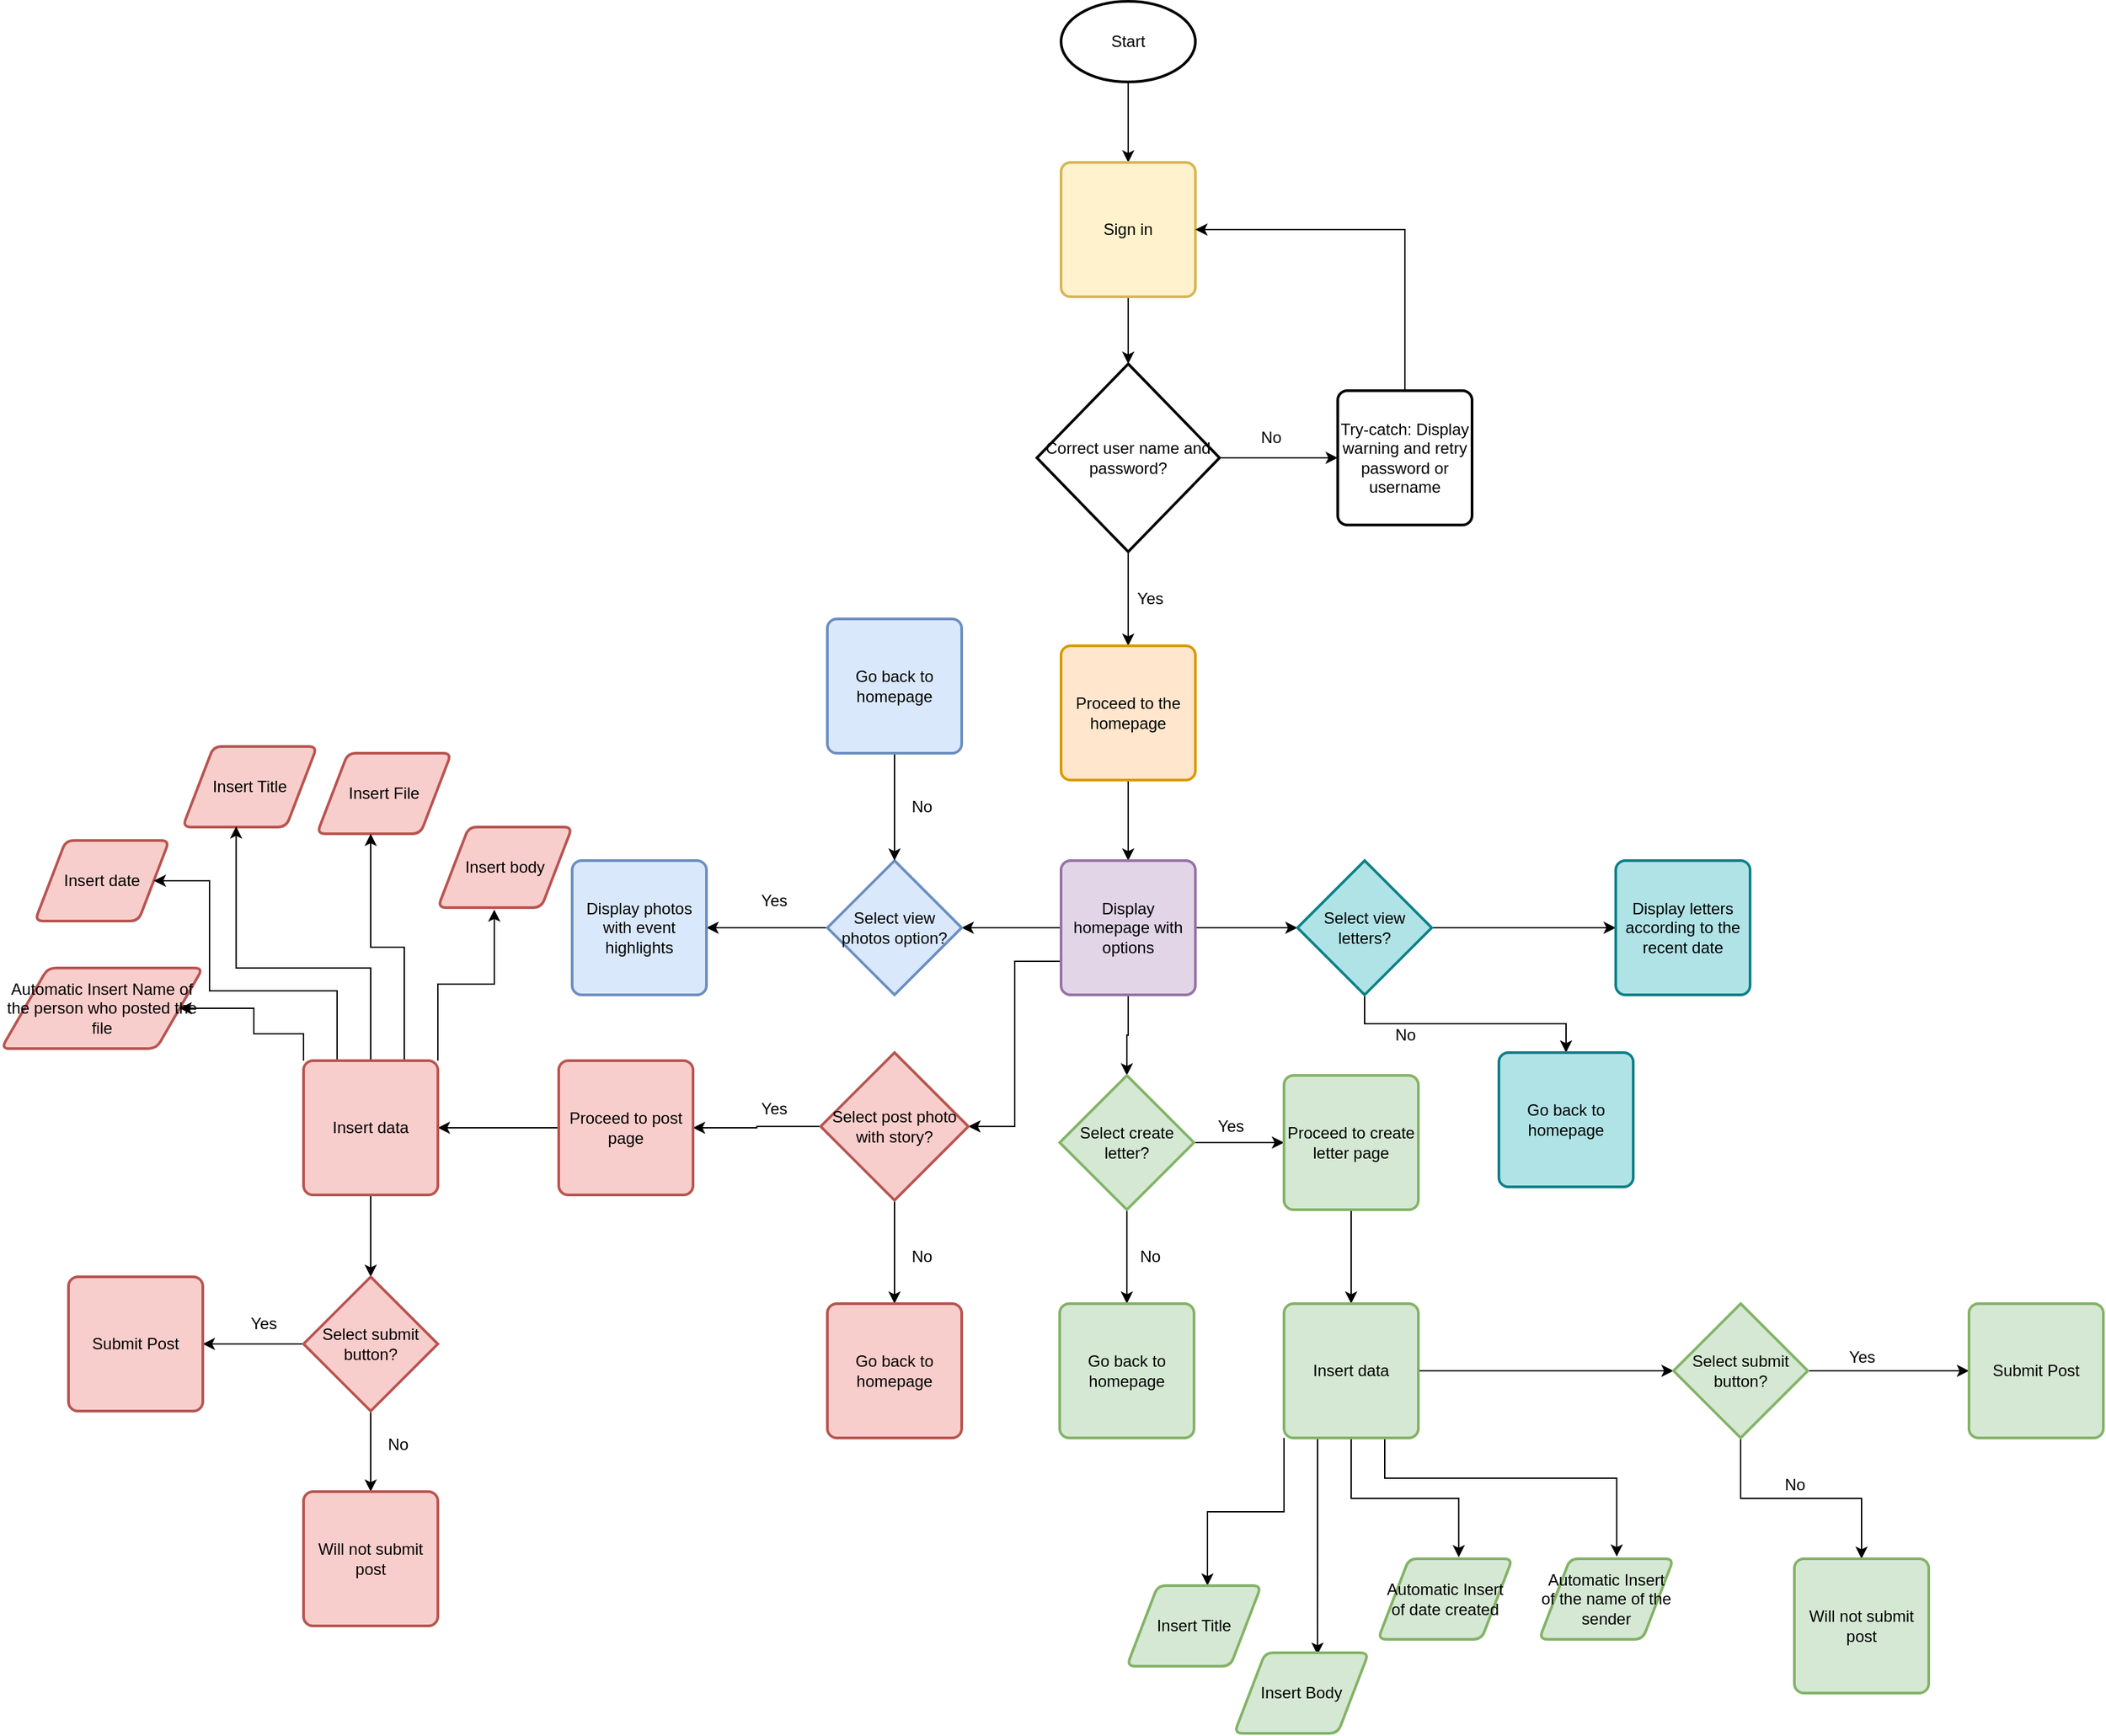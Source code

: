 <mxfile version="20.7.4" type="device"><diagram id="C5RBs43oDa-KdzZeNtuy" name="Page-1"><mxGraphModel dx="2806" dy="747" grid="1" gridSize="10" guides="1" tooltips="1" connect="1" arrows="1" fold="1" page="1" pageScale="1" pageWidth="827" pageHeight="1169" math="0" shadow="0"><root><mxCell id="WIyWlLk6GJQsqaUBKTNV-0"/><mxCell id="WIyWlLk6GJQsqaUBKTNV-1" parent="WIyWlLk6GJQsqaUBKTNV-0"/><mxCell id="mSOcQfC5dbpHCClWvPIY-2" style="edgeStyle=orthogonalEdgeStyle;rounded=0;orthogonalLoop=1;jettySize=auto;html=1;" parent="WIyWlLk6GJQsqaUBKTNV-1" source="mSOcQfC5dbpHCClWvPIY-0" target="mSOcQfC5dbpHCClWvPIY-1" edge="1"><mxGeometry relative="1" as="geometry"/></mxCell><mxCell id="mSOcQfC5dbpHCClWvPIY-0" value="Start" style="strokeWidth=2;html=1;shape=mxgraph.flowchart.start_1;whiteSpace=wrap;" parent="WIyWlLk6GJQsqaUBKTNV-1" vertex="1"><mxGeometry x="314" y="120" width="100" height="60" as="geometry"/></mxCell><mxCell id="mSOcQfC5dbpHCClWvPIY-4" style="edgeStyle=orthogonalEdgeStyle;rounded=0;orthogonalLoop=1;jettySize=auto;html=1;entryX=0.5;entryY=0;entryDx=0;entryDy=0;entryPerimeter=0;" parent="WIyWlLk6GJQsqaUBKTNV-1" source="mSOcQfC5dbpHCClWvPIY-1" target="mSOcQfC5dbpHCClWvPIY-3" edge="1"><mxGeometry relative="1" as="geometry"/></mxCell><mxCell id="mSOcQfC5dbpHCClWvPIY-1" value="Sign in" style="rounded=1;whiteSpace=wrap;html=1;absoluteArcSize=1;arcSize=14;strokeWidth=2;fillColor=#fff2cc;strokeColor=#d6b656;" parent="WIyWlLk6GJQsqaUBKTNV-1" vertex="1"><mxGeometry x="314" y="240" width="100" height="100" as="geometry"/></mxCell><mxCell id="mSOcQfC5dbpHCClWvPIY-9" style="edgeStyle=orthogonalEdgeStyle;rounded=0;orthogonalLoop=1;jettySize=auto;html=1;exitX=1;exitY=0.5;exitDx=0;exitDy=0;exitPerimeter=0;entryX=0;entryY=0.5;entryDx=0;entryDy=0;" parent="WIyWlLk6GJQsqaUBKTNV-1" source="mSOcQfC5dbpHCClWvPIY-3" target="mSOcQfC5dbpHCClWvPIY-8" edge="1"><mxGeometry relative="1" as="geometry"/></mxCell><mxCell id="mSOcQfC5dbpHCClWvPIY-14" style="edgeStyle=orthogonalEdgeStyle;rounded=0;orthogonalLoop=1;jettySize=auto;html=1;exitX=0.5;exitY=1;exitDx=0;exitDy=0;exitPerimeter=0;entryX=0.5;entryY=0;entryDx=0;entryDy=0;" parent="WIyWlLk6GJQsqaUBKTNV-1" source="mSOcQfC5dbpHCClWvPIY-3" target="mSOcQfC5dbpHCClWvPIY-5" edge="1"><mxGeometry relative="1" as="geometry"/></mxCell><mxCell id="mSOcQfC5dbpHCClWvPIY-3" value="Correct user name and password?" style="strokeWidth=2;html=1;shape=mxgraph.flowchart.decision;whiteSpace=wrap;" parent="WIyWlLk6GJQsqaUBKTNV-1" vertex="1"><mxGeometry x="296" y="390" width="136" height="140" as="geometry"/></mxCell><mxCell id="mSOcQfC5dbpHCClWvPIY-12" style="edgeStyle=orthogonalEdgeStyle;rounded=0;orthogonalLoop=1;jettySize=auto;html=1;exitX=0.5;exitY=1;exitDx=0;exitDy=0;" parent="WIyWlLk6GJQsqaUBKTNV-1" source="mSOcQfC5dbpHCClWvPIY-5" target="mSOcQfC5dbpHCClWvPIY-11" edge="1"><mxGeometry relative="1" as="geometry"/></mxCell><mxCell id="mSOcQfC5dbpHCClWvPIY-5" value="Proceed to the homepage" style="rounded=1;whiteSpace=wrap;html=1;absoluteArcSize=1;arcSize=14;strokeWidth=2;fillColor=#ffe6cc;strokeColor=#d79b00;" parent="WIyWlLk6GJQsqaUBKTNV-1" vertex="1"><mxGeometry x="314" y="600" width="100" height="100" as="geometry"/></mxCell><mxCell id="mSOcQfC5dbpHCClWvPIY-7" value="Yes" style="text;html=1;align=center;verticalAlign=middle;resizable=0;points=[];autosize=1;strokeColor=none;fillColor=none;" parent="WIyWlLk6GJQsqaUBKTNV-1" vertex="1"><mxGeometry x="360" y="550" width="40" height="30" as="geometry"/></mxCell><mxCell id="mSOcQfC5dbpHCClWvPIY-13" style="edgeStyle=orthogonalEdgeStyle;rounded=0;orthogonalLoop=1;jettySize=auto;html=1;exitX=0.5;exitY=0;exitDx=0;exitDy=0;entryX=1;entryY=0.5;entryDx=0;entryDy=0;" parent="WIyWlLk6GJQsqaUBKTNV-1" source="mSOcQfC5dbpHCClWvPIY-8" target="mSOcQfC5dbpHCClWvPIY-1" edge="1"><mxGeometry relative="1" as="geometry"/></mxCell><mxCell id="mSOcQfC5dbpHCClWvPIY-8" value="Try-catch: Display warning and retry password or username" style="rounded=1;whiteSpace=wrap;html=1;absoluteArcSize=1;arcSize=14;strokeWidth=2;" parent="WIyWlLk6GJQsqaUBKTNV-1" vertex="1"><mxGeometry x="520" y="410" width="100" height="100" as="geometry"/></mxCell><mxCell id="mSOcQfC5dbpHCClWvPIY-10" value="No" style="text;html=1;align=center;verticalAlign=middle;resizable=0;points=[];autosize=1;strokeColor=none;fillColor=none;" parent="WIyWlLk6GJQsqaUBKTNV-1" vertex="1"><mxGeometry x="450" y="430" width="40" height="30" as="geometry"/></mxCell><mxCell id="mSOcQfC5dbpHCClWvPIY-19" style="edgeStyle=orthogonalEdgeStyle;rounded=0;orthogonalLoop=1;jettySize=auto;html=1;exitX=0;exitY=0.5;exitDx=0;exitDy=0;entryX=1;entryY=0.5;entryDx=0;entryDy=0;entryPerimeter=0;" parent="WIyWlLk6GJQsqaUBKTNV-1" source="mSOcQfC5dbpHCClWvPIY-11" target="mSOcQfC5dbpHCClWvPIY-15" edge="1"><mxGeometry relative="1" as="geometry"/></mxCell><mxCell id="JZwuylNFvFarmTApCHRh-3" style="edgeStyle=orthogonalEdgeStyle;rounded=0;orthogonalLoop=1;jettySize=auto;html=1;exitX=0;exitY=0.75;exitDx=0;exitDy=0;entryX=1;entryY=0.5;entryDx=0;entryDy=0;entryPerimeter=0;" edge="1" parent="WIyWlLk6GJQsqaUBKTNV-1" source="mSOcQfC5dbpHCClWvPIY-11" target="JZwuylNFvFarmTApCHRh-1"><mxGeometry relative="1" as="geometry"/></mxCell><mxCell id="JZwuylNFvFarmTApCHRh-41" style="edgeStyle=orthogonalEdgeStyle;rounded=0;orthogonalLoop=1;jettySize=auto;html=1;exitX=0.5;exitY=1;exitDx=0;exitDy=0;entryX=0.5;entryY=0;entryDx=0;entryDy=0;entryPerimeter=0;" edge="1" parent="WIyWlLk6GJQsqaUBKTNV-1" source="mSOcQfC5dbpHCClWvPIY-11" target="JZwuylNFvFarmTApCHRh-39"><mxGeometry relative="1" as="geometry"/></mxCell><mxCell id="JZwuylNFvFarmTApCHRh-67" style="edgeStyle=orthogonalEdgeStyle;rounded=0;orthogonalLoop=1;jettySize=auto;html=1;exitX=1;exitY=0.75;exitDx=0;exitDy=0;entryX=0;entryY=0.5;entryDx=0;entryDy=0;entryPerimeter=0;" edge="1" parent="WIyWlLk6GJQsqaUBKTNV-1" source="mSOcQfC5dbpHCClWvPIY-11" target="JZwuylNFvFarmTApCHRh-66"><mxGeometry relative="1" as="geometry"><Array as="points"><mxPoint x="414" y="810"/><mxPoint x="480" y="810"/></Array></mxGeometry></mxCell><mxCell id="mSOcQfC5dbpHCClWvPIY-11" value="Display homepage with options" style="rounded=1;whiteSpace=wrap;html=1;absoluteArcSize=1;arcSize=14;strokeWidth=2;fillColor=#e1d5e7;strokeColor=#9673a6;" parent="WIyWlLk6GJQsqaUBKTNV-1" vertex="1"><mxGeometry x="314" y="760" width="100" height="100" as="geometry"/></mxCell><mxCell id="mSOcQfC5dbpHCClWvPIY-18" style="edgeStyle=orthogonalEdgeStyle;rounded=0;orthogonalLoop=1;jettySize=auto;html=1;exitX=0;exitY=0.5;exitDx=0;exitDy=0;exitPerimeter=0;entryX=1;entryY=0.5;entryDx=0;entryDy=0;" parent="WIyWlLk6GJQsqaUBKTNV-1" source="mSOcQfC5dbpHCClWvPIY-15" target="mSOcQfC5dbpHCClWvPIY-17" edge="1"><mxGeometry relative="1" as="geometry"/></mxCell><mxCell id="mSOcQfC5dbpHCClWvPIY-15" value="Select view photos option?" style="strokeWidth=2;html=1;shape=mxgraph.flowchart.decision;whiteSpace=wrap;fillColor=#dae8fc;strokeColor=#6c8ebf;" parent="WIyWlLk6GJQsqaUBKTNV-1" vertex="1"><mxGeometry x="140" y="760" width="100" height="100" as="geometry"/></mxCell><mxCell id="mSOcQfC5dbpHCClWvPIY-17" value="Display photos with event highlights" style="rounded=1;whiteSpace=wrap;html=1;absoluteArcSize=1;arcSize=14;strokeWidth=2;fillColor=#dae8fc;strokeColor=#6c8ebf;" parent="WIyWlLk6GJQsqaUBKTNV-1" vertex="1"><mxGeometry x="-50" y="760" width="100" height="100" as="geometry"/></mxCell><mxCell id="mSOcQfC5dbpHCClWvPIY-21" style="edgeStyle=orthogonalEdgeStyle;rounded=0;orthogonalLoop=1;jettySize=auto;html=1;entryX=0.5;entryY=0;entryDx=0;entryDy=0;entryPerimeter=0;" parent="WIyWlLk6GJQsqaUBKTNV-1" source="mSOcQfC5dbpHCClWvPIY-20" target="mSOcQfC5dbpHCClWvPIY-15" edge="1"><mxGeometry relative="1" as="geometry"/></mxCell><mxCell id="mSOcQfC5dbpHCClWvPIY-20" value="Go back to homepage" style="rounded=1;whiteSpace=wrap;html=1;absoluteArcSize=1;arcSize=14;strokeWidth=2;fillColor=#dae8fc;strokeColor=#6c8ebf;" parent="WIyWlLk6GJQsqaUBKTNV-1" vertex="1"><mxGeometry x="140" y="580" width="100" height="100" as="geometry"/></mxCell><mxCell id="mSOcQfC5dbpHCClWvPIY-22" value="No" style="text;html=1;align=center;verticalAlign=middle;resizable=0;points=[];autosize=1;strokeColor=none;fillColor=none;" parent="WIyWlLk6GJQsqaUBKTNV-1" vertex="1"><mxGeometry x="190" y="705" width="40" height="30" as="geometry"/></mxCell><mxCell id="mSOcQfC5dbpHCClWvPIY-23" value="Yes" style="text;html=1;align=center;verticalAlign=middle;resizable=0;points=[];autosize=1;strokeColor=none;fillColor=none;" parent="WIyWlLk6GJQsqaUBKTNV-1" vertex="1"><mxGeometry x="80" y="775" width="40" height="30" as="geometry"/></mxCell><mxCell id="JZwuylNFvFarmTApCHRh-5" style="edgeStyle=orthogonalEdgeStyle;rounded=0;orthogonalLoop=1;jettySize=auto;html=1;" edge="1" parent="WIyWlLk6GJQsqaUBKTNV-1" source="JZwuylNFvFarmTApCHRh-1" target="JZwuylNFvFarmTApCHRh-4"><mxGeometry relative="1" as="geometry"/></mxCell><mxCell id="JZwuylNFvFarmTApCHRh-7" style="edgeStyle=orthogonalEdgeStyle;rounded=0;orthogonalLoop=1;jettySize=auto;html=1;entryX=0.5;entryY=0;entryDx=0;entryDy=0;" edge="1" parent="WIyWlLk6GJQsqaUBKTNV-1" source="JZwuylNFvFarmTApCHRh-1" target="JZwuylNFvFarmTApCHRh-6"><mxGeometry relative="1" as="geometry"/></mxCell><mxCell id="JZwuylNFvFarmTApCHRh-1" value="Select post photo with story?" style="strokeWidth=2;html=1;shape=mxgraph.flowchart.decision;whiteSpace=wrap;fillColor=#f8cecc;strokeColor=#b85450;" vertex="1" parent="WIyWlLk6GJQsqaUBKTNV-1"><mxGeometry x="135" y="903" width="110" height="110" as="geometry"/></mxCell><mxCell id="JZwuylNFvFarmTApCHRh-22" style="edgeStyle=orthogonalEdgeStyle;rounded=0;orthogonalLoop=1;jettySize=auto;html=1;" edge="1" parent="WIyWlLk6GJQsqaUBKTNV-1" source="JZwuylNFvFarmTApCHRh-4" target="JZwuylNFvFarmTApCHRh-21"><mxGeometry relative="1" as="geometry"/></mxCell><mxCell id="JZwuylNFvFarmTApCHRh-4" value="Proceed to post page" style="rounded=1;whiteSpace=wrap;html=1;absoluteArcSize=1;arcSize=14;strokeWidth=2;fillColor=#f8cecc;strokeColor=#b85450;" vertex="1" parent="WIyWlLk6GJQsqaUBKTNV-1"><mxGeometry x="-60" y="909" width="100" height="100" as="geometry"/></mxCell><mxCell id="JZwuylNFvFarmTApCHRh-6" value="Go back to homepage" style="rounded=1;whiteSpace=wrap;html=1;absoluteArcSize=1;arcSize=14;strokeWidth=2;fillColor=#f8cecc;strokeColor=#b85450;" vertex="1" parent="WIyWlLk6GJQsqaUBKTNV-1"><mxGeometry x="140" y="1090" width="100" height="100" as="geometry"/></mxCell><mxCell id="JZwuylNFvFarmTApCHRh-8" value="Yes" style="text;html=1;align=center;verticalAlign=middle;resizable=0;points=[];autosize=1;strokeColor=none;fillColor=none;" vertex="1" parent="WIyWlLk6GJQsqaUBKTNV-1"><mxGeometry x="80" y="930" width="40" height="30" as="geometry"/></mxCell><mxCell id="JZwuylNFvFarmTApCHRh-9" value="No" style="text;html=1;align=center;verticalAlign=middle;resizable=0;points=[];autosize=1;strokeColor=none;fillColor=none;" vertex="1" parent="WIyWlLk6GJQsqaUBKTNV-1"><mxGeometry x="190" y="1040" width="40" height="30" as="geometry"/></mxCell><mxCell id="JZwuylNFvFarmTApCHRh-10" value="Insert Title" style="shape=parallelogram;html=1;strokeWidth=2;perimeter=parallelogramPerimeter;whiteSpace=wrap;rounded=1;arcSize=12;size=0.23;fillColor=#f8cecc;strokeColor=#b85450;" vertex="1" parent="WIyWlLk6GJQsqaUBKTNV-1"><mxGeometry x="-340" y="675" width="100" height="60" as="geometry"/></mxCell><mxCell id="JZwuylNFvFarmTApCHRh-13" value="Insert File" style="shape=parallelogram;html=1;strokeWidth=2;perimeter=parallelogramPerimeter;whiteSpace=wrap;rounded=1;arcSize=12;size=0.23;fillColor=#f8cecc;strokeColor=#b85450;" vertex="1" parent="WIyWlLk6GJQsqaUBKTNV-1"><mxGeometry x="-240" y="680" width="100" height="60" as="geometry"/></mxCell><mxCell id="JZwuylNFvFarmTApCHRh-15" value="Insert body" style="shape=parallelogram;html=1;strokeWidth=2;perimeter=parallelogramPerimeter;whiteSpace=wrap;rounded=1;arcSize=12;size=0.23;fillColor=#f8cecc;strokeColor=#b85450;" vertex="1" parent="WIyWlLk6GJQsqaUBKTNV-1"><mxGeometry x="-150" y="735" width="100" height="60" as="geometry"/></mxCell><mxCell id="JZwuylNFvFarmTApCHRh-17" value="Insert date" style="shape=parallelogram;html=1;strokeWidth=2;perimeter=parallelogramPerimeter;whiteSpace=wrap;rounded=1;arcSize=12;size=0.23;fillColor=#f8cecc;strokeColor=#b85450;" vertex="1" parent="WIyWlLk6GJQsqaUBKTNV-1"><mxGeometry x="-450" y="745" width="100" height="60" as="geometry"/></mxCell><mxCell id="JZwuylNFvFarmTApCHRh-19" value="Automatic Insert Name of the person who posted the file" style="shape=parallelogram;html=1;strokeWidth=2;perimeter=parallelogramPerimeter;whiteSpace=wrap;rounded=1;arcSize=12;size=0.23;fillColor=#f8cecc;strokeColor=#b85450;" vertex="1" parent="WIyWlLk6GJQsqaUBKTNV-1"><mxGeometry x="-475" y="840" width="150" height="60" as="geometry"/></mxCell><mxCell id="JZwuylNFvFarmTApCHRh-25" style="edgeStyle=orthogonalEdgeStyle;rounded=0;orthogonalLoop=1;jettySize=auto;html=1;exitX=0.5;exitY=0;exitDx=0;exitDy=0;entryX=0.398;entryY=0.992;entryDx=0;entryDy=0;entryPerimeter=0;" edge="1" parent="WIyWlLk6GJQsqaUBKTNV-1" source="JZwuylNFvFarmTApCHRh-21" target="JZwuylNFvFarmTApCHRh-10"><mxGeometry relative="1" as="geometry"><mxPoint x="-300" y="740" as="targetPoint"/><Array as="points"><mxPoint x="-200" y="840"/><mxPoint x="-300" y="840"/></Array></mxGeometry></mxCell><mxCell id="JZwuylNFvFarmTApCHRh-26" style="edgeStyle=orthogonalEdgeStyle;rounded=0;orthogonalLoop=1;jettySize=auto;html=1;exitX=0.75;exitY=0;exitDx=0;exitDy=0;entryX=0.4;entryY=1;entryDx=0;entryDy=0;entryPerimeter=0;" edge="1" parent="WIyWlLk6GJQsqaUBKTNV-1" source="JZwuylNFvFarmTApCHRh-21" target="JZwuylNFvFarmTApCHRh-13"><mxGeometry relative="1" as="geometry"/></mxCell><mxCell id="JZwuylNFvFarmTApCHRh-28" style="edgeStyle=orthogonalEdgeStyle;rounded=0;orthogonalLoop=1;jettySize=auto;html=1;exitX=1;exitY=0;exitDx=0;exitDy=0;entryX=0.42;entryY=1.024;entryDx=0;entryDy=0;entryPerimeter=0;" edge="1" parent="WIyWlLk6GJQsqaUBKTNV-1" source="JZwuylNFvFarmTApCHRh-21" target="JZwuylNFvFarmTApCHRh-15"><mxGeometry relative="1" as="geometry"/></mxCell><mxCell id="JZwuylNFvFarmTApCHRh-29" style="edgeStyle=orthogonalEdgeStyle;rounded=0;orthogonalLoop=1;jettySize=auto;html=1;exitX=0.25;exitY=0;exitDx=0;exitDy=0;entryX=1;entryY=0.5;entryDx=0;entryDy=0;" edge="1" parent="WIyWlLk6GJQsqaUBKTNV-1" source="JZwuylNFvFarmTApCHRh-21" target="JZwuylNFvFarmTApCHRh-17"><mxGeometry relative="1" as="geometry"><Array as="points"><mxPoint x="-225" y="857"/><mxPoint x="-320" y="857"/><mxPoint x="-320" y="775"/></Array></mxGeometry></mxCell><mxCell id="JZwuylNFvFarmTApCHRh-30" style="edgeStyle=orthogonalEdgeStyle;rounded=0;orthogonalLoop=1;jettySize=auto;html=1;exitX=0;exitY=0;exitDx=0;exitDy=0;entryX=1;entryY=0.5;entryDx=0;entryDy=0;" edge="1" parent="WIyWlLk6GJQsqaUBKTNV-1" source="JZwuylNFvFarmTApCHRh-21" target="JZwuylNFvFarmTApCHRh-19"><mxGeometry relative="1" as="geometry"><Array as="points"><mxPoint x="-250" y="889"/><mxPoint x="-287" y="889"/><mxPoint x="-287" y="870"/></Array></mxGeometry></mxCell><mxCell id="JZwuylNFvFarmTApCHRh-32" style="edgeStyle=orthogonalEdgeStyle;rounded=0;orthogonalLoop=1;jettySize=auto;html=1;exitX=0.5;exitY=1;exitDx=0;exitDy=0;entryX=0.5;entryY=0;entryDx=0;entryDy=0;entryPerimeter=0;" edge="1" parent="WIyWlLk6GJQsqaUBKTNV-1" source="JZwuylNFvFarmTApCHRh-21" target="JZwuylNFvFarmTApCHRh-31"><mxGeometry relative="1" as="geometry"/></mxCell><mxCell id="JZwuylNFvFarmTApCHRh-21" value="Insert data" style="rounded=1;whiteSpace=wrap;html=1;absoluteArcSize=1;arcSize=14;strokeWidth=2;fillColor=#f8cecc;strokeColor=#b85450;" vertex="1" parent="WIyWlLk6GJQsqaUBKTNV-1"><mxGeometry x="-250" y="909" width="100" height="100" as="geometry"/></mxCell><mxCell id="JZwuylNFvFarmTApCHRh-34" style="edgeStyle=orthogonalEdgeStyle;rounded=0;orthogonalLoop=1;jettySize=auto;html=1;exitX=0;exitY=0.5;exitDx=0;exitDy=0;exitPerimeter=0;entryX=1;entryY=0.5;entryDx=0;entryDy=0;" edge="1" parent="WIyWlLk6GJQsqaUBKTNV-1" source="JZwuylNFvFarmTApCHRh-31" target="JZwuylNFvFarmTApCHRh-33"><mxGeometry relative="1" as="geometry"/></mxCell><mxCell id="JZwuylNFvFarmTApCHRh-37" style="edgeStyle=orthogonalEdgeStyle;rounded=0;orthogonalLoop=1;jettySize=auto;html=1;exitX=0.5;exitY=1;exitDx=0;exitDy=0;exitPerimeter=0;entryX=0.5;entryY=0;entryDx=0;entryDy=0;" edge="1" parent="WIyWlLk6GJQsqaUBKTNV-1" source="JZwuylNFvFarmTApCHRh-31" target="JZwuylNFvFarmTApCHRh-36"><mxGeometry relative="1" as="geometry"/></mxCell><mxCell id="JZwuylNFvFarmTApCHRh-31" value="Select submit button?" style="strokeWidth=2;html=1;shape=mxgraph.flowchart.decision;whiteSpace=wrap;fillColor=#f8cecc;strokeColor=#b85450;" vertex="1" parent="WIyWlLk6GJQsqaUBKTNV-1"><mxGeometry x="-250" y="1070" width="100" height="100" as="geometry"/></mxCell><mxCell id="JZwuylNFvFarmTApCHRh-33" value="Submit Post" style="rounded=1;whiteSpace=wrap;html=1;absoluteArcSize=1;arcSize=14;strokeWidth=2;fillColor=#f8cecc;strokeColor=#b85450;" vertex="1" parent="WIyWlLk6GJQsqaUBKTNV-1"><mxGeometry x="-425" y="1070" width="100" height="100" as="geometry"/></mxCell><mxCell id="JZwuylNFvFarmTApCHRh-35" value="Yes" style="text;html=1;align=center;verticalAlign=middle;resizable=0;points=[];autosize=1;strokeColor=none;fillColor=none;" vertex="1" parent="WIyWlLk6GJQsqaUBKTNV-1"><mxGeometry x="-300" y="1090" width="40" height="30" as="geometry"/></mxCell><mxCell id="JZwuylNFvFarmTApCHRh-36" value="Will not submit post" style="rounded=1;whiteSpace=wrap;html=1;absoluteArcSize=1;arcSize=14;strokeWidth=2;fillColor=#f8cecc;strokeColor=#b85450;" vertex="1" parent="WIyWlLk6GJQsqaUBKTNV-1"><mxGeometry x="-250" y="1230" width="100" height="100" as="geometry"/></mxCell><mxCell id="JZwuylNFvFarmTApCHRh-38" value="No" style="text;html=1;align=center;verticalAlign=middle;resizable=0;points=[];autosize=1;strokeColor=none;fillColor=none;" vertex="1" parent="WIyWlLk6GJQsqaUBKTNV-1"><mxGeometry x="-200" y="1180" width="40" height="30" as="geometry"/></mxCell><mxCell id="JZwuylNFvFarmTApCHRh-43" style="edgeStyle=orthogonalEdgeStyle;rounded=0;orthogonalLoop=1;jettySize=auto;html=1;exitX=0.5;exitY=1;exitDx=0;exitDy=0;exitPerimeter=0;" edge="1" parent="WIyWlLk6GJQsqaUBKTNV-1" source="JZwuylNFvFarmTApCHRh-39" target="JZwuylNFvFarmTApCHRh-42"><mxGeometry relative="1" as="geometry"/></mxCell><mxCell id="JZwuylNFvFarmTApCHRh-46" style="edgeStyle=orthogonalEdgeStyle;rounded=0;orthogonalLoop=1;jettySize=auto;html=1;exitX=1;exitY=0.5;exitDx=0;exitDy=0;exitPerimeter=0;entryX=0;entryY=0.5;entryDx=0;entryDy=0;" edge="1" parent="WIyWlLk6GJQsqaUBKTNV-1" source="JZwuylNFvFarmTApCHRh-39" target="JZwuylNFvFarmTApCHRh-45"><mxGeometry relative="1" as="geometry"/></mxCell><mxCell id="JZwuylNFvFarmTApCHRh-39" value="Select create letter?" style="strokeWidth=2;html=1;shape=mxgraph.flowchart.decision;whiteSpace=wrap;fillColor=#d5e8d4;strokeColor=#82b366;" vertex="1" parent="WIyWlLk6GJQsqaUBKTNV-1"><mxGeometry x="313" y="920" width="100" height="100" as="geometry"/></mxCell><mxCell id="JZwuylNFvFarmTApCHRh-42" value="Go back to homepage" style="rounded=1;whiteSpace=wrap;html=1;absoluteArcSize=1;arcSize=14;strokeWidth=2;fillColor=#d5e8d4;strokeColor=#82b366;" vertex="1" parent="WIyWlLk6GJQsqaUBKTNV-1"><mxGeometry x="313" y="1090" width="100" height="100" as="geometry"/></mxCell><mxCell id="JZwuylNFvFarmTApCHRh-44" value="No" style="text;html=1;align=center;verticalAlign=middle;resizable=0;points=[];autosize=1;strokeColor=none;fillColor=none;" vertex="1" parent="WIyWlLk6GJQsqaUBKTNV-1"><mxGeometry x="360" y="1040" width="40" height="30" as="geometry"/></mxCell><mxCell id="JZwuylNFvFarmTApCHRh-49" style="edgeStyle=orthogonalEdgeStyle;rounded=0;orthogonalLoop=1;jettySize=auto;html=1;exitX=0.5;exitY=1;exitDx=0;exitDy=0;entryX=0.5;entryY=0;entryDx=0;entryDy=0;" edge="1" parent="WIyWlLk6GJQsqaUBKTNV-1" source="JZwuylNFvFarmTApCHRh-45" target="JZwuylNFvFarmTApCHRh-48"><mxGeometry relative="1" as="geometry"/></mxCell><mxCell id="JZwuylNFvFarmTApCHRh-45" value="Proceed to create letter page" style="rounded=1;whiteSpace=wrap;html=1;absoluteArcSize=1;arcSize=14;strokeWidth=2;fillColor=#d5e8d4;strokeColor=#82b366;" vertex="1" parent="WIyWlLk6GJQsqaUBKTNV-1"><mxGeometry x="480" y="920" width="100" height="100" as="geometry"/></mxCell><mxCell id="JZwuylNFvFarmTApCHRh-47" value="Yes" style="text;html=1;align=center;verticalAlign=middle;resizable=0;points=[];autosize=1;strokeColor=none;fillColor=none;" vertex="1" parent="WIyWlLk6GJQsqaUBKTNV-1"><mxGeometry x="420" y="943" width="40" height="30" as="geometry"/></mxCell><mxCell id="JZwuylNFvFarmTApCHRh-54" style="edgeStyle=orthogonalEdgeStyle;rounded=0;orthogonalLoop=1;jettySize=auto;html=1;exitX=0;exitY=1;exitDx=0;exitDy=0;entryX=0.6;entryY=0;entryDx=0;entryDy=0;entryPerimeter=0;" edge="1" parent="WIyWlLk6GJQsqaUBKTNV-1" source="JZwuylNFvFarmTApCHRh-48" target="JZwuylNFvFarmTApCHRh-50"><mxGeometry relative="1" as="geometry"/></mxCell><mxCell id="JZwuylNFvFarmTApCHRh-55" style="edgeStyle=orthogonalEdgeStyle;rounded=0;orthogonalLoop=1;jettySize=auto;html=1;exitX=0.25;exitY=1;exitDx=0;exitDy=0;entryX=0.619;entryY=0.025;entryDx=0;entryDy=0;entryPerimeter=0;" edge="1" parent="WIyWlLk6GJQsqaUBKTNV-1" source="JZwuylNFvFarmTApCHRh-48" target="JZwuylNFvFarmTApCHRh-51"><mxGeometry relative="1" as="geometry"/></mxCell><mxCell id="JZwuylNFvFarmTApCHRh-56" style="edgeStyle=orthogonalEdgeStyle;rounded=0;orthogonalLoop=1;jettySize=auto;html=1;exitX=0.5;exitY=1;exitDx=0;exitDy=0;entryX=0.601;entryY=-0.019;entryDx=0;entryDy=0;entryPerimeter=0;" edge="1" parent="WIyWlLk6GJQsqaUBKTNV-1" source="JZwuylNFvFarmTApCHRh-48" target="JZwuylNFvFarmTApCHRh-52"><mxGeometry relative="1" as="geometry"/></mxCell><mxCell id="JZwuylNFvFarmTApCHRh-57" style="edgeStyle=orthogonalEdgeStyle;rounded=0;orthogonalLoop=1;jettySize=auto;html=1;exitX=0.75;exitY=1;exitDx=0;exitDy=0;entryX=0.577;entryY=-0.028;entryDx=0;entryDy=0;entryPerimeter=0;" edge="1" parent="WIyWlLk6GJQsqaUBKTNV-1" source="JZwuylNFvFarmTApCHRh-48" target="JZwuylNFvFarmTApCHRh-53"><mxGeometry relative="1" as="geometry"><Array as="points"><mxPoint x="555" y="1220"/><mxPoint x="728" y="1220"/></Array></mxGeometry></mxCell><mxCell id="JZwuylNFvFarmTApCHRh-59" style="edgeStyle=orthogonalEdgeStyle;rounded=0;orthogonalLoop=1;jettySize=auto;html=1;exitX=1;exitY=0.5;exitDx=0;exitDy=0;entryX=0;entryY=0.5;entryDx=0;entryDy=0;entryPerimeter=0;" edge="1" parent="WIyWlLk6GJQsqaUBKTNV-1" source="JZwuylNFvFarmTApCHRh-48" target="JZwuylNFvFarmTApCHRh-58"><mxGeometry relative="1" as="geometry"/></mxCell><mxCell id="JZwuylNFvFarmTApCHRh-48" value="Insert data" style="rounded=1;whiteSpace=wrap;html=1;absoluteArcSize=1;arcSize=14;strokeWidth=2;fillColor=#d5e8d4;strokeColor=#82b366;" vertex="1" parent="WIyWlLk6GJQsqaUBKTNV-1"><mxGeometry x="480" y="1090" width="100" height="100" as="geometry"/></mxCell><mxCell id="JZwuylNFvFarmTApCHRh-50" value="Insert Title" style="shape=parallelogram;html=1;strokeWidth=2;perimeter=parallelogramPerimeter;whiteSpace=wrap;rounded=1;arcSize=12;size=0.23;fillColor=#d5e8d4;strokeColor=#82b366;" vertex="1" parent="WIyWlLk6GJQsqaUBKTNV-1"><mxGeometry x="363" y="1300" width="100" height="60" as="geometry"/></mxCell><mxCell id="JZwuylNFvFarmTApCHRh-51" value="Insert Body" style="shape=parallelogram;html=1;strokeWidth=2;perimeter=parallelogramPerimeter;whiteSpace=wrap;rounded=1;arcSize=12;size=0.23;fillColor=#d5e8d4;strokeColor=#82b366;" vertex="1" parent="WIyWlLk6GJQsqaUBKTNV-1"><mxGeometry x="443" y="1350" width="100" height="60" as="geometry"/></mxCell><mxCell id="JZwuylNFvFarmTApCHRh-52" value="Automatic Insert of date created" style="shape=parallelogram;html=1;strokeWidth=2;perimeter=parallelogramPerimeter;whiteSpace=wrap;rounded=1;arcSize=12;size=0.23;fillColor=#d5e8d4;strokeColor=#82b366;" vertex="1" parent="WIyWlLk6GJQsqaUBKTNV-1"><mxGeometry x="550" y="1280" width="100" height="60" as="geometry"/></mxCell><mxCell id="JZwuylNFvFarmTApCHRh-53" value="Automatic Insert of the name of the sender" style="shape=parallelogram;html=1;strokeWidth=2;perimeter=parallelogramPerimeter;whiteSpace=wrap;rounded=1;arcSize=12;size=0.23;fillColor=#d5e8d4;strokeColor=#82b366;" vertex="1" parent="WIyWlLk6GJQsqaUBKTNV-1"><mxGeometry x="670" y="1280" width="100" height="60" as="geometry"/></mxCell><mxCell id="JZwuylNFvFarmTApCHRh-61" style="edgeStyle=orthogonalEdgeStyle;rounded=0;orthogonalLoop=1;jettySize=auto;html=1;exitX=1;exitY=0.5;exitDx=0;exitDy=0;exitPerimeter=0;entryX=0;entryY=0.5;entryDx=0;entryDy=0;" edge="1" parent="WIyWlLk6GJQsqaUBKTNV-1" source="JZwuylNFvFarmTApCHRh-58" target="JZwuylNFvFarmTApCHRh-60"><mxGeometry relative="1" as="geometry"/></mxCell><mxCell id="JZwuylNFvFarmTApCHRh-64" style="edgeStyle=orthogonalEdgeStyle;rounded=0;orthogonalLoop=1;jettySize=auto;html=1;exitX=0.5;exitY=1;exitDx=0;exitDy=0;exitPerimeter=0;entryX=0.5;entryY=0;entryDx=0;entryDy=0;" edge="1" parent="WIyWlLk6GJQsqaUBKTNV-1" source="JZwuylNFvFarmTApCHRh-58" target="JZwuylNFvFarmTApCHRh-63"><mxGeometry relative="1" as="geometry"/></mxCell><mxCell id="JZwuylNFvFarmTApCHRh-58" value="Select submit button?" style="strokeWidth=2;html=1;shape=mxgraph.flowchart.decision;whiteSpace=wrap;fillColor=#d5e8d4;strokeColor=#82b366;" vertex="1" parent="WIyWlLk6GJQsqaUBKTNV-1"><mxGeometry x="770" y="1090" width="100" height="100" as="geometry"/></mxCell><mxCell id="JZwuylNFvFarmTApCHRh-60" value="Submit Post" style="rounded=1;whiteSpace=wrap;html=1;absoluteArcSize=1;arcSize=14;strokeWidth=2;fillColor=#d5e8d4;strokeColor=#82b366;" vertex="1" parent="WIyWlLk6GJQsqaUBKTNV-1"><mxGeometry x="990" y="1090" width="100" height="100" as="geometry"/></mxCell><mxCell id="JZwuylNFvFarmTApCHRh-62" value="Yes" style="text;html=1;align=center;verticalAlign=middle;resizable=0;points=[];autosize=1;strokeColor=none;fillColor=none;" vertex="1" parent="WIyWlLk6GJQsqaUBKTNV-1"><mxGeometry x="890" y="1115" width="40" height="30" as="geometry"/></mxCell><mxCell id="JZwuylNFvFarmTApCHRh-63" value="Will not submit post" style="rounded=1;whiteSpace=wrap;html=1;absoluteArcSize=1;arcSize=14;strokeWidth=2;fillColor=#d5e8d4;strokeColor=#82b366;" vertex="1" parent="WIyWlLk6GJQsqaUBKTNV-1"><mxGeometry x="860" y="1280" width="100" height="100" as="geometry"/></mxCell><mxCell id="JZwuylNFvFarmTApCHRh-65" value="No" style="text;html=1;align=center;verticalAlign=middle;resizable=0;points=[];autosize=1;strokeColor=none;fillColor=none;" vertex="1" parent="WIyWlLk6GJQsqaUBKTNV-1"><mxGeometry x="840" y="1210" width="40" height="30" as="geometry"/></mxCell><mxCell id="JZwuylNFvFarmTApCHRh-69" style="edgeStyle=orthogonalEdgeStyle;rounded=0;orthogonalLoop=1;jettySize=auto;html=1;exitX=0.5;exitY=1;exitDx=0;exitDy=0;exitPerimeter=0;entryX=0.5;entryY=0;entryDx=0;entryDy=0;" edge="1" parent="WIyWlLk6GJQsqaUBKTNV-1" source="JZwuylNFvFarmTApCHRh-66" target="JZwuylNFvFarmTApCHRh-68"><mxGeometry relative="1" as="geometry"/></mxCell><mxCell id="JZwuylNFvFarmTApCHRh-72" style="edgeStyle=orthogonalEdgeStyle;rounded=0;orthogonalLoop=1;jettySize=auto;html=1;exitX=1;exitY=0.5;exitDx=0;exitDy=0;exitPerimeter=0;entryX=0;entryY=0.5;entryDx=0;entryDy=0;" edge="1" parent="WIyWlLk6GJQsqaUBKTNV-1" source="JZwuylNFvFarmTApCHRh-66" target="JZwuylNFvFarmTApCHRh-71"><mxGeometry relative="1" as="geometry"/></mxCell><mxCell id="JZwuylNFvFarmTApCHRh-66" value="Select view letters?" style="strokeWidth=2;html=1;shape=mxgraph.flowchart.decision;whiteSpace=wrap;fillColor=#b0e3e6;strokeColor=#0e8088;" vertex="1" parent="WIyWlLk6GJQsqaUBKTNV-1"><mxGeometry x="490" y="760" width="100" height="100" as="geometry"/></mxCell><mxCell id="JZwuylNFvFarmTApCHRh-68" value="Go back to homepage" style="rounded=1;whiteSpace=wrap;html=1;absoluteArcSize=1;arcSize=14;strokeWidth=2;fillColor=#b0e3e6;strokeColor=#0e8088;" vertex="1" parent="WIyWlLk6GJQsqaUBKTNV-1"><mxGeometry x="640" y="903" width="100" height="100" as="geometry"/></mxCell><mxCell id="JZwuylNFvFarmTApCHRh-70" value="No" style="text;html=1;align=center;verticalAlign=middle;resizable=0;points=[];autosize=1;strokeColor=none;fillColor=none;" vertex="1" parent="WIyWlLk6GJQsqaUBKTNV-1"><mxGeometry x="550" y="875" width="40" height="30" as="geometry"/></mxCell><mxCell id="JZwuylNFvFarmTApCHRh-71" value="Display letters according to the recent date" style="rounded=1;whiteSpace=wrap;html=1;absoluteArcSize=1;arcSize=14;strokeWidth=2;fillColor=#b0e3e6;strokeColor=#0e8088;" vertex="1" parent="WIyWlLk6GJQsqaUBKTNV-1"><mxGeometry x="727" y="760" width="100" height="100" as="geometry"/></mxCell></root></mxGraphModel></diagram></mxfile>